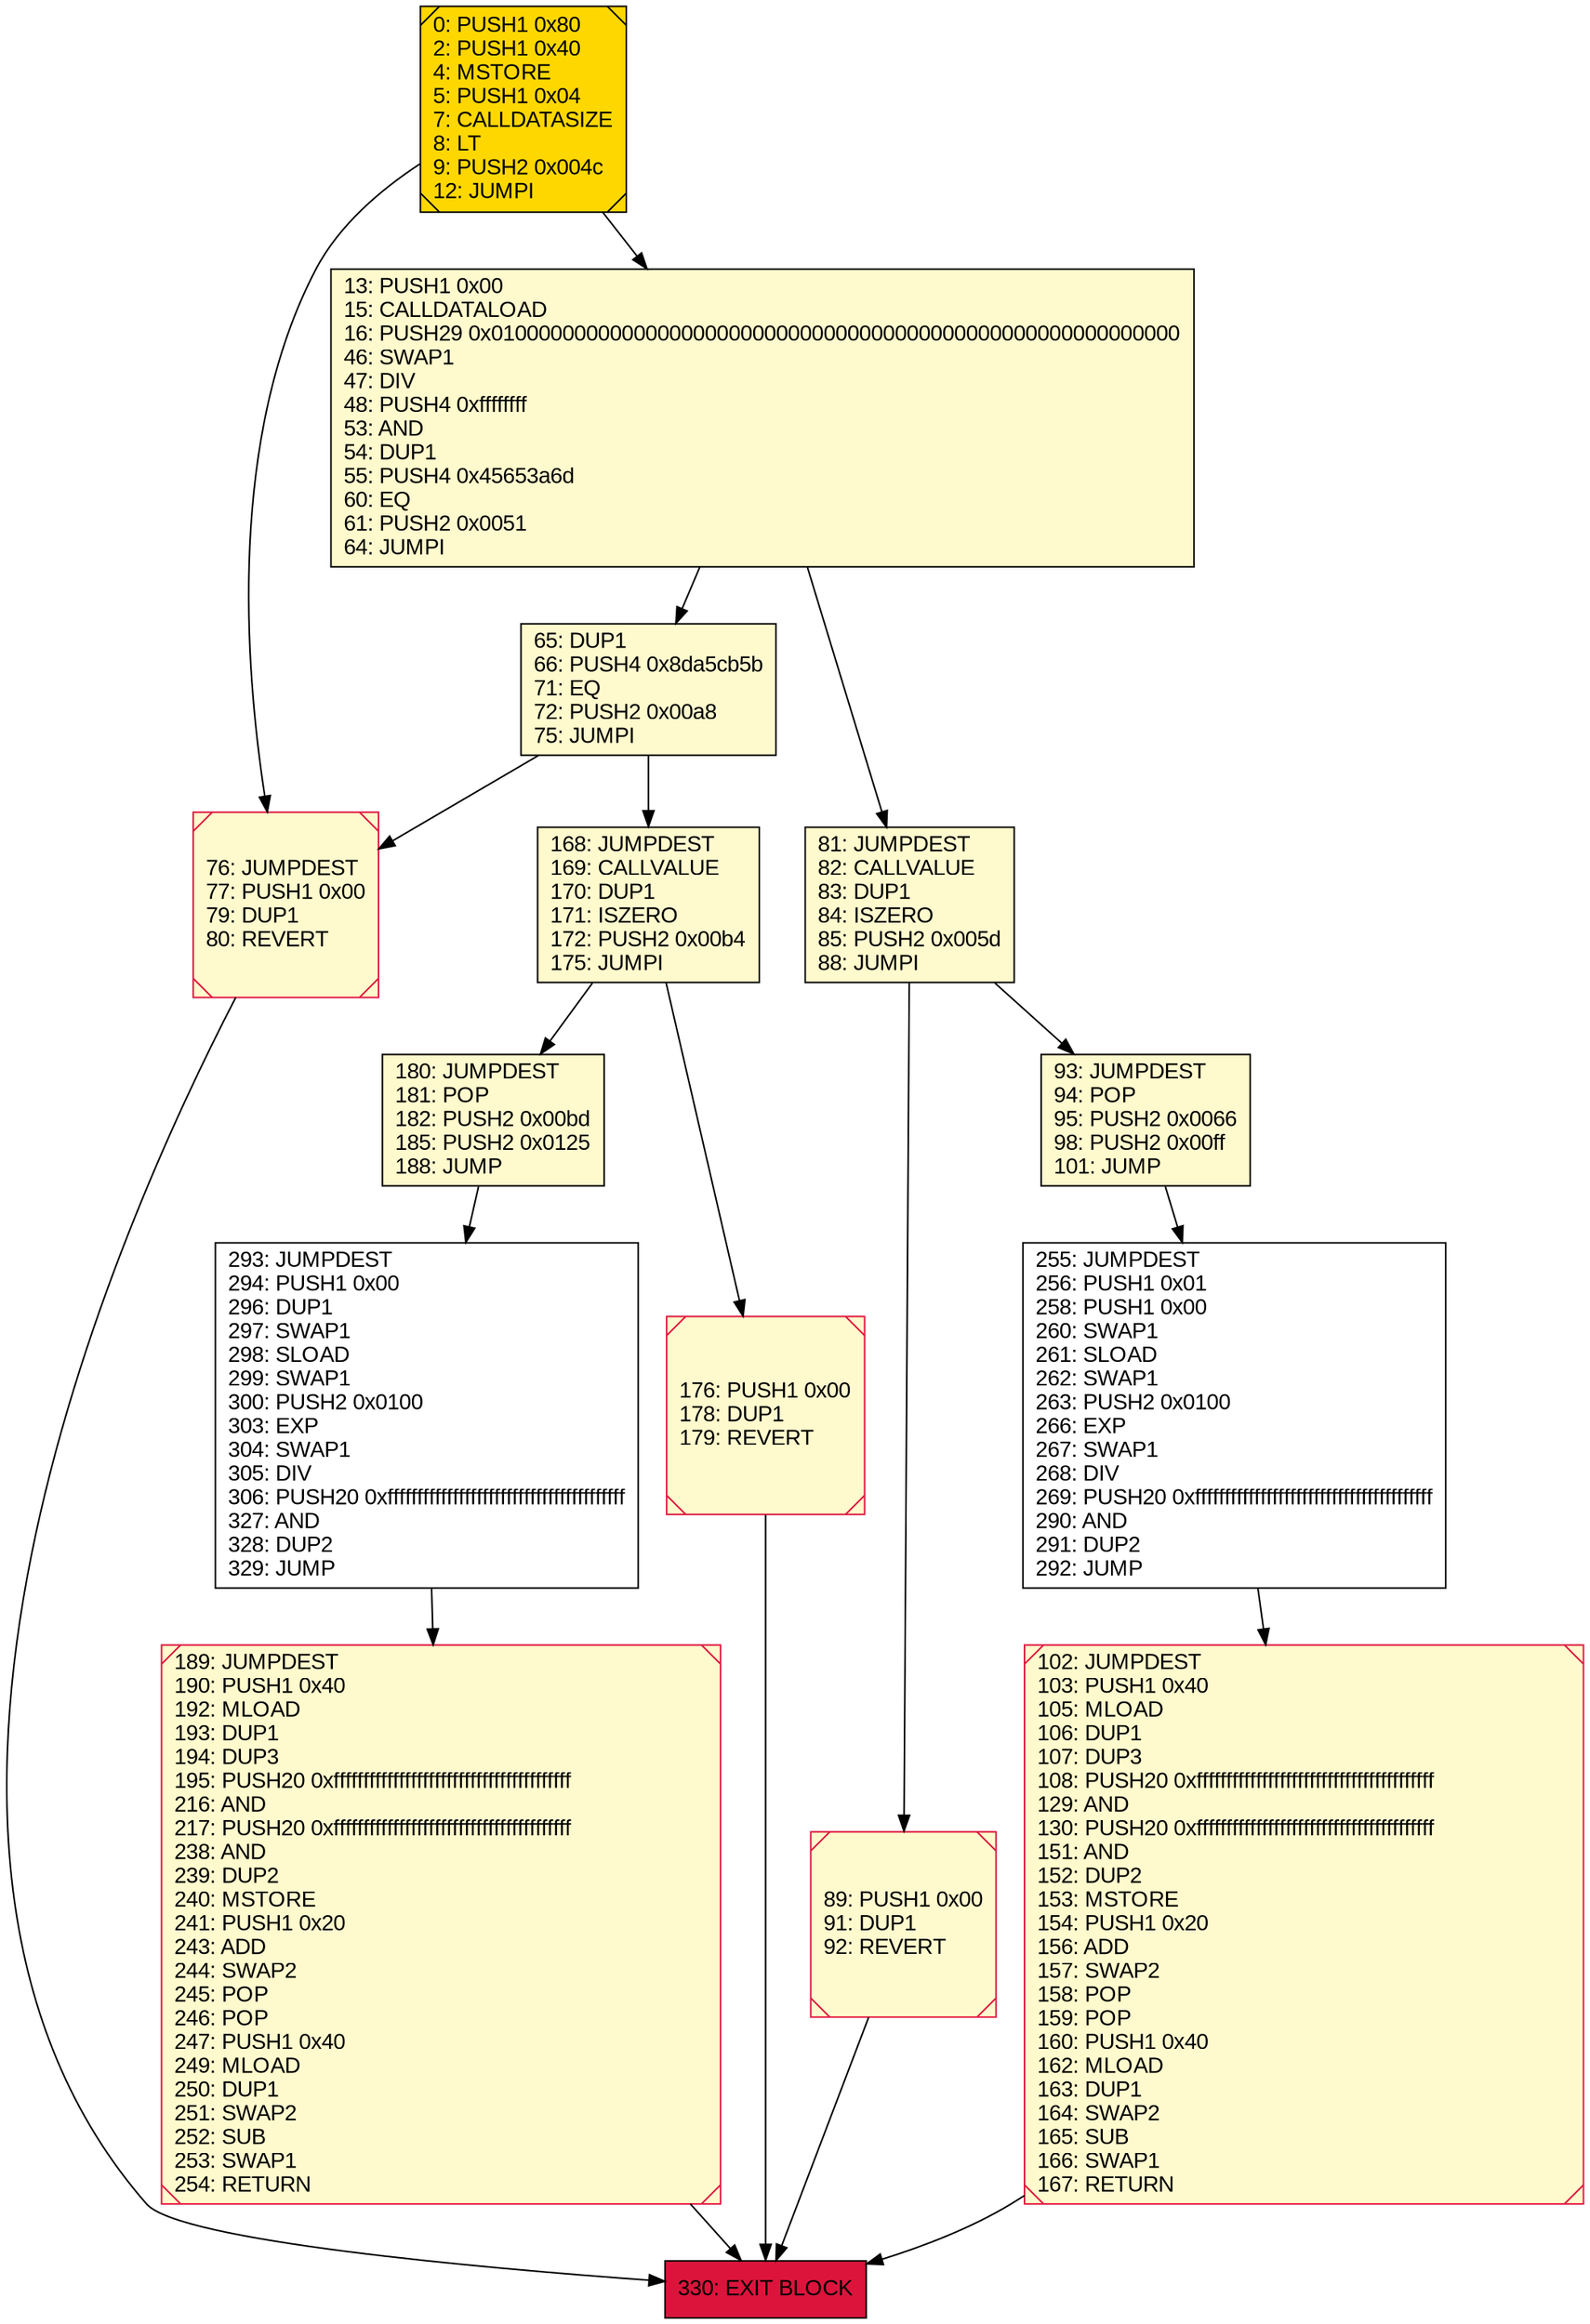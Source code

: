 digraph G {
bgcolor=transparent rankdir=UD;
node [shape=box style=filled color=black fillcolor=white fontname=arial fontcolor=black];
65 [label="65: DUP1\l66: PUSH4 0x8da5cb5b\l71: EQ\l72: PUSH2 0x00a8\l75: JUMPI\l" fillcolor=lemonchiffon ];
255 [label="255: JUMPDEST\l256: PUSH1 0x01\l258: PUSH1 0x00\l260: SWAP1\l261: SLOAD\l262: SWAP1\l263: PUSH2 0x0100\l266: EXP\l267: SWAP1\l268: DIV\l269: PUSH20 0xffffffffffffffffffffffffffffffffffffffff\l290: AND\l291: DUP2\l292: JUMP\l" ];
0 [label="0: PUSH1 0x80\l2: PUSH1 0x40\l4: MSTORE\l5: PUSH1 0x04\l7: CALLDATASIZE\l8: LT\l9: PUSH2 0x004c\l12: JUMPI\l" fillcolor=lemonchiffon shape=Msquare fillcolor=gold ];
76 [label="76: JUMPDEST\l77: PUSH1 0x00\l79: DUP1\l80: REVERT\l" fillcolor=lemonchiffon shape=Msquare color=crimson ];
330 [label="330: EXIT BLOCK\l" fillcolor=crimson ];
180 [label="180: JUMPDEST\l181: POP\l182: PUSH2 0x00bd\l185: PUSH2 0x0125\l188: JUMP\l" fillcolor=lemonchiffon ];
81 [label="81: JUMPDEST\l82: CALLVALUE\l83: DUP1\l84: ISZERO\l85: PUSH2 0x005d\l88: JUMPI\l" fillcolor=lemonchiffon ];
189 [label="189: JUMPDEST\l190: PUSH1 0x40\l192: MLOAD\l193: DUP1\l194: DUP3\l195: PUSH20 0xffffffffffffffffffffffffffffffffffffffff\l216: AND\l217: PUSH20 0xffffffffffffffffffffffffffffffffffffffff\l238: AND\l239: DUP2\l240: MSTORE\l241: PUSH1 0x20\l243: ADD\l244: SWAP2\l245: POP\l246: POP\l247: PUSH1 0x40\l249: MLOAD\l250: DUP1\l251: SWAP2\l252: SUB\l253: SWAP1\l254: RETURN\l" fillcolor=lemonchiffon shape=Msquare color=crimson ];
13 [label="13: PUSH1 0x00\l15: CALLDATALOAD\l16: PUSH29 0x0100000000000000000000000000000000000000000000000000000000\l46: SWAP1\l47: DIV\l48: PUSH4 0xffffffff\l53: AND\l54: DUP1\l55: PUSH4 0x45653a6d\l60: EQ\l61: PUSH2 0x0051\l64: JUMPI\l" fillcolor=lemonchiffon ];
168 [label="168: JUMPDEST\l169: CALLVALUE\l170: DUP1\l171: ISZERO\l172: PUSH2 0x00b4\l175: JUMPI\l" fillcolor=lemonchiffon ];
176 [label="176: PUSH1 0x00\l178: DUP1\l179: REVERT\l" fillcolor=lemonchiffon shape=Msquare color=crimson ];
293 [label="293: JUMPDEST\l294: PUSH1 0x00\l296: DUP1\l297: SWAP1\l298: SLOAD\l299: SWAP1\l300: PUSH2 0x0100\l303: EXP\l304: SWAP1\l305: DIV\l306: PUSH20 0xffffffffffffffffffffffffffffffffffffffff\l327: AND\l328: DUP2\l329: JUMP\l" ];
102 [label="102: JUMPDEST\l103: PUSH1 0x40\l105: MLOAD\l106: DUP1\l107: DUP3\l108: PUSH20 0xffffffffffffffffffffffffffffffffffffffff\l129: AND\l130: PUSH20 0xffffffffffffffffffffffffffffffffffffffff\l151: AND\l152: DUP2\l153: MSTORE\l154: PUSH1 0x20\l156: ADD\l157: SWAP2\l158: POP\l159: POP\l160: PUSH1 0x40\l162: MLOAD\l163: DUP1\l164: SWAP2\l165: SUB\l166: SWAP1\l167: RETURN\l" fillcolor=lemonchiffon shape=Msquare color=crimson ];
89 [label="89: PUSH1 0x00\l91: DUP1\l92: REVERT\l" fillcolor=lemonchiffon shape=Msquare color=crimson ];
93 [label="93: JUMPDEST\l94: POP\l95: PUSH2 0x0066\l98: PUSH2 0x00ff\l101: JUMP\l" fillcolor=lemonchiffon ];
0 -> 76;
168 -> 176;
76 -> 330;
13 -> 81;
189 -> 330;
0 -> 13;
65 -> 76;
13 -> 65;
81 -> 93;
65 -> 168;
89 -> 330;
81 -> 89;
255 -> 102;
93 -> 255;
180 -> 293;
168 -> 180;
176 -> 330;
293 -> 189;
102 -> 330;
}